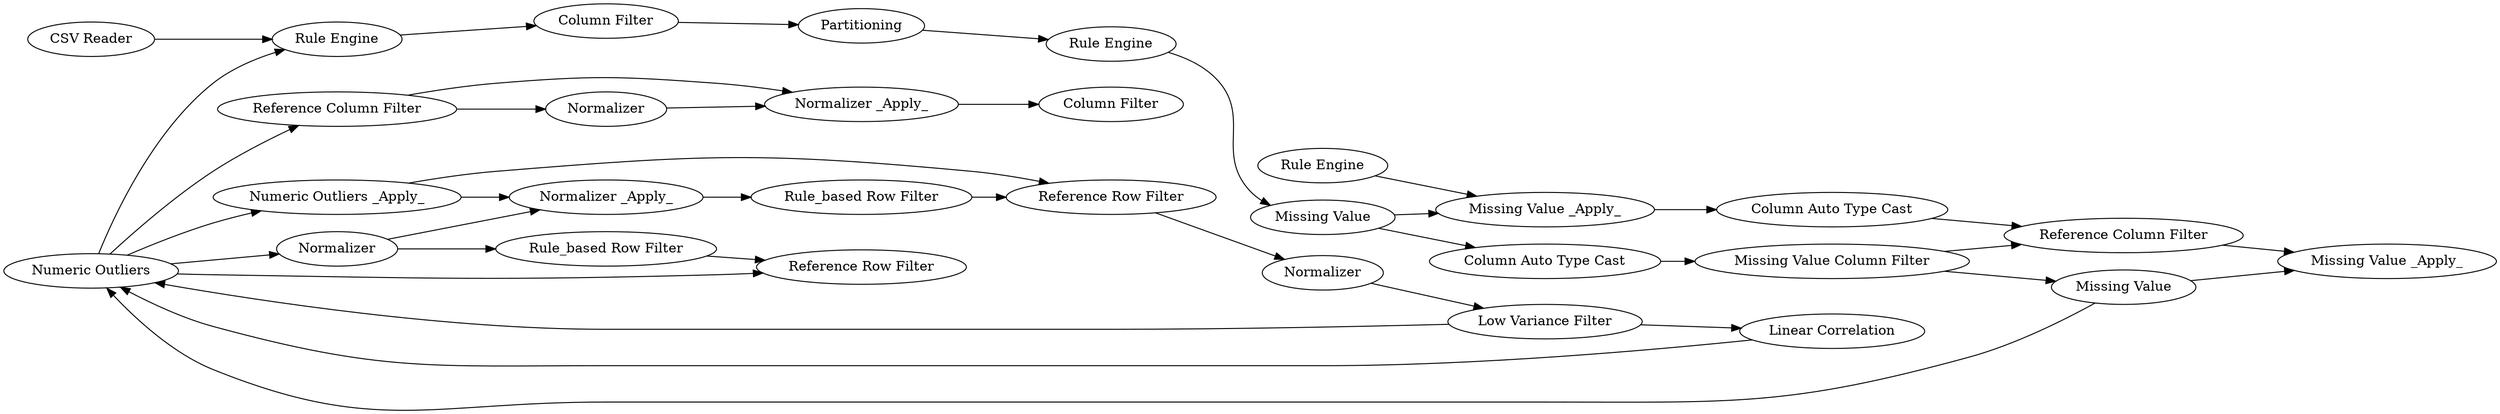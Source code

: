 digraph {
	66 -> 85
	84 -> 53
	784 -> 786
	82 -> 66
	23 -> 26
	780 -> 786
	63 -> 64
	53 -> 76
	66 -> 780
	55 -> 56
	53 -> 66
	66 -> 785
	77 -> 78
	78 -> 80
	75 -> 23
	81 -> 72
	81 -> 82
	85 -> 56
	780 -> 778
	76 -> 66
	72 -> 73
	66 -> 774
	786 -> 84
	774 -> 778
	26 -> 24
	24 -> 77
	778 -> 784
	85 -> 55
	56 -> 60
	83 -> 72
	66 -> 23
	78 -> 64
	82 -> 73
	80 -> 81
	775 -> 785
	774 -> 775
	64 -> 83
	784 [label="Rule_based Row Filter"]
	55 [label=Normalizer]
	774 [label=Normalizer]
	26 [label="Column Filter"]
	78 [label="Missing Value"]
	24 [label=Partitioning]
	64 [label="Missing Value _Apply_"]
	84 [label=Normalizer]
	778 [label="Normalizer _Apply_"]
	56 [label="Normalizer _Apply_"]
	775 [label="Rule_based Row Filter"]
	85 [label="Reference Column Filter"]
	75 [label="CSV Reader"]
	785 [label="Reference Row Filter"]
	53 [label="Low Variance Filter"]
	72 [label="Reference Column Filter"]
	23 [label="Rule Engine"]
	63 [label="Rule Engine"]
	77 [label="Rule Engine"]
	76 [label="Linear Correlation"]
	83 [label="Column Auto Type Cast"]
	60 [label="Column Filter"]
	81 [label="Missing Value Column Filter"]
	66 [label="Numeric Outliers"]
	82 [label="Missing Value"]
	80 [label="Column Auto Type Cast"]
	73 [label="Missing Value _Apply_"]
	786 [label="Reference Row Filter"]
	780 [label="Numeric Outliers _Apply_"]
	rankdir=LR
}
